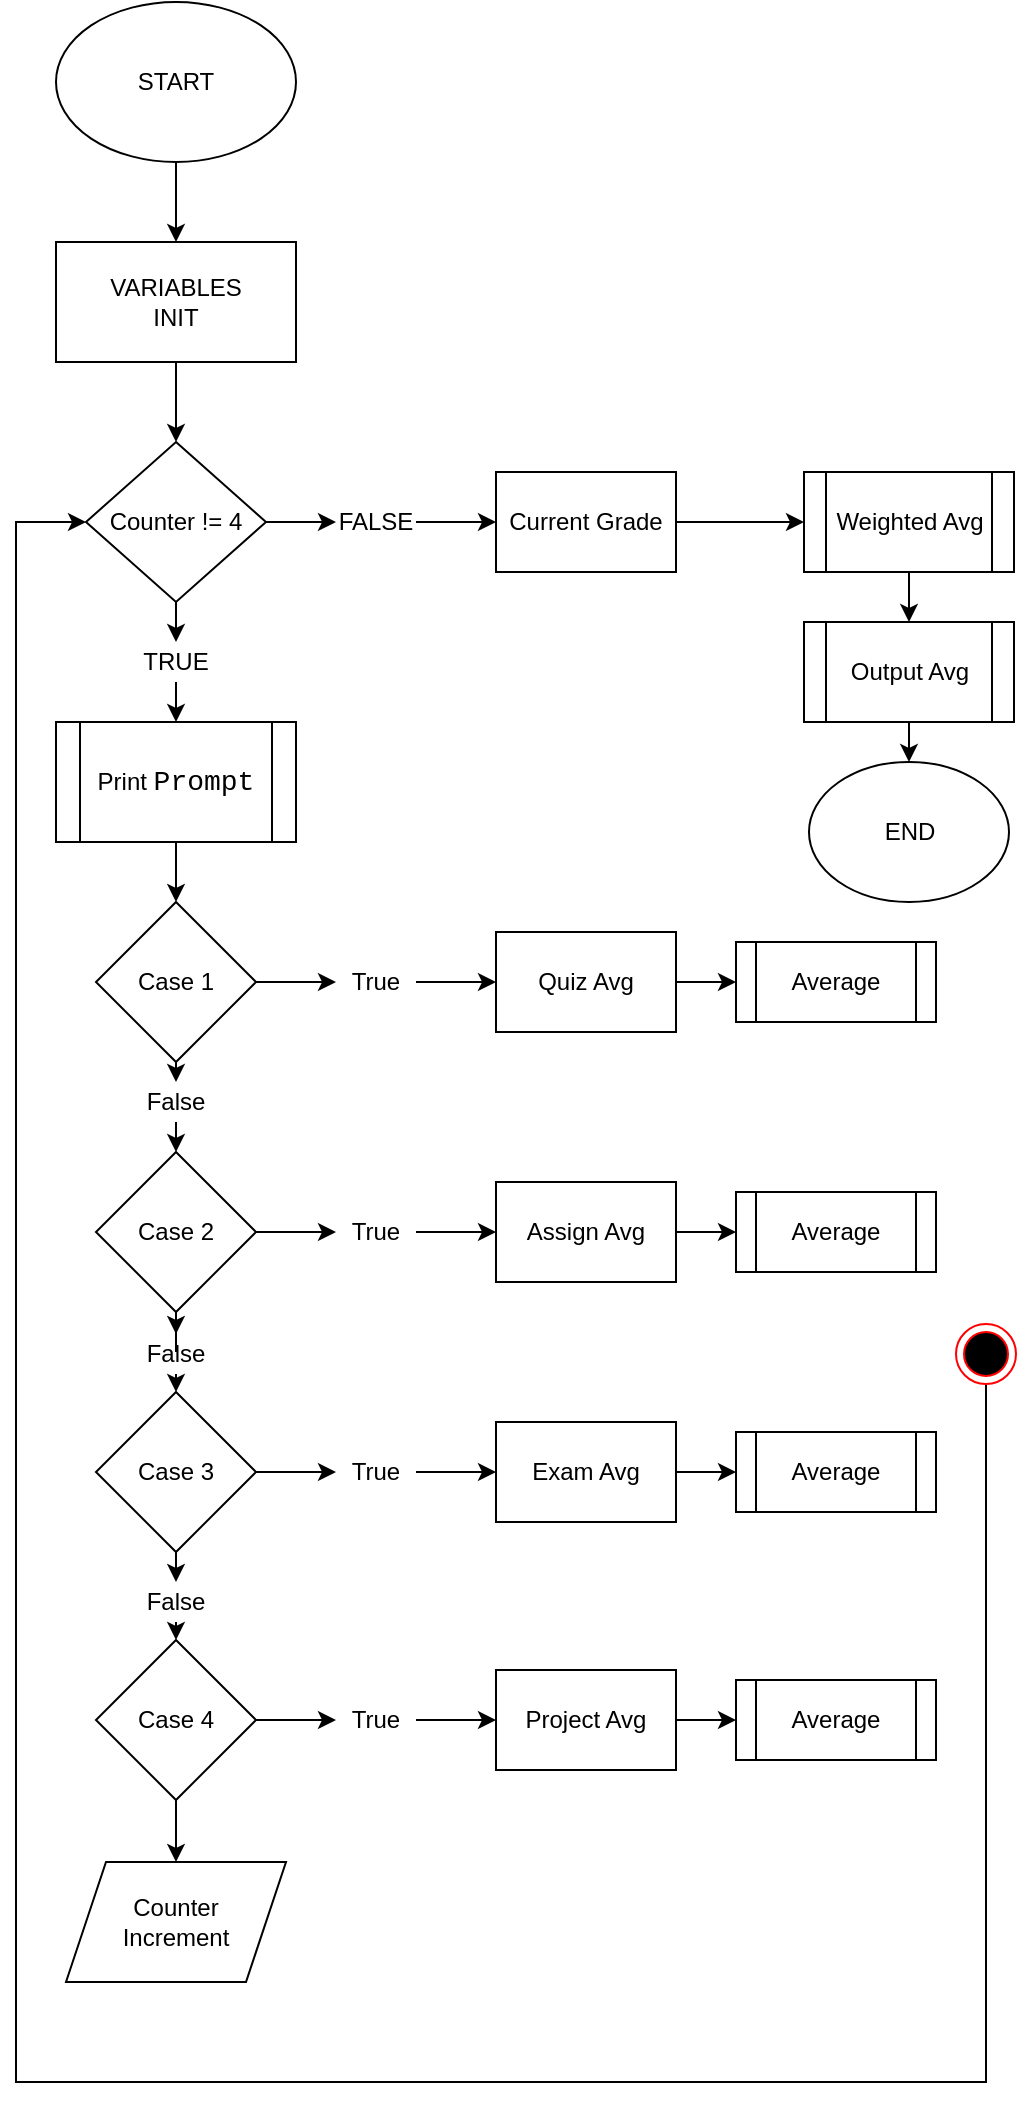 <mxfile version="14.4.8" type="github">
  <diagram id="DDlnrM6xIhdPocqMTLP7" name="Page-1">
    <mxGraphModel dx="1038" dy="580" grid="1" gridSize="10" guides="1" tooltips="1" connect="1" arrows="1" fold="1" page="1" pageScale="1" pageWidth="827" pageHeight="1169" math="0" shadow="0">
      <root>
        <mxCell id="0" />
        <mxCell id="1" parent="0" />
        <mxCell id="3lgUj6ZpfPvZA7XoHaoX-3" value="" style="edgeStyle=orthogonalEdgeStyle;rounded=0;orthogonalLoop=1;jettySize=auto;html=1;" edge="1" parent="1" source="3lgUj6ZpfPvZA7XoHaoX-1" target="3lgUj6ZpfPvZA7XoHaoX-2">
          <mxGeometry relative="1" as="geometry" />
        </mxCell>
        <mxCell id="3lgUj6ZpfPvZA7XoHaoX-1" value="START" style="ellipse;whiteSpace=wrap;html=1;" vertex="1" parent="1">
          <mxGeometry x="40" y="50" width="120" height="80" as="geometry" />
        </mxCell>
        <mxCell id="3lgUj6ZpfPvZA7XoHaoX-5" value="" style="edgeStyle=orthogonalEdgeStyle;rounded=0;orthogonalLoop=1;jettySize=auto;html=1;" edge="1" parent="1" source="3lgUj6ZpfPvZA7XoHaoX-2" target="3lgUj6ZpfPvZA7XoHaoX-4">
          <mxGeometry relative="1" as="geometry" />
        </mxCell>
        <mxCell id="3lgUj6ZpfPvZA7XoHaoX-2" value="VARIABLES&lt;br&gt;INIT" style="whiteSpace=wrap;html=1;" vertex="1" parent="1">
          <mxGeometry x="40" y="170" width="120" height="60" as="geometry" />
        </mxCell>
        <mxCell id="3lgUj6ZpfPvZA7XoHaoX-7" style="edgeStyle=orthogonalEdgeStyle;rounded=0;orthogonalLoop=1;jettySize=auto;html=1;exitX=0.5;exitY=1;exitDx=0;exitDy=0;entryX=0.5;entryY=0;entryDx=0;entryDy=0;" edge="1" parent="1" source="3lgUj6ZpfPvZA7XoHaoX-4" target="3lgUj6ZpfPvZA7XoHaoX-6">
          <mxGeometry relative="1" as="geometry" />
        </mxCell>
        <mxCell id="3lgUj6ZpfPvZA7XoHaoX-4" value="Counter != 4" style="rhombus;whiteSpace=wrap;html=1;" vertex="1" parent="1">
          <mxGeometry x="55" y="270" width="90" height="80" as="geometry" />
        </mxCell>
        <mxCell id="3lgUj6ZpfPvZA7XoHaoX-21" style="edgeStyle=orthogonalEdgeStyle;rounded=0;orthogonalLoop=1;jettySize=auto;html=1;exitX=0.5;exitY=1;exitDx=0;exitDy=0;entryX=0.5;entryY=0;entryDx=0;entryDy=0;" edge="1" parent="1" source="3lgUj6ZpfPvZA7XoHaoX-6" target="3lgUj6ZpfPvZA7XoHaoX-8">
          <mxGeometry relative="1" as="geometry" />
        </mxCell>
        <mxCell id="3lgUj6ZpfPvZA7XoHaoX-6" value="TRUE" style="text;html=1;strokeColor=none;fillColor=none;align=center;verticalAlign=middle;whiteSpace=wrap;rounded=0;" vertex="1" parent="1">
          <mxGeometry x="80" y="370" width="40" height="20" as="geometry" />
        </mxCell>
        <mxCell id="3lgUj6ZpfPvZA7XoHaoX-10" value="" style="edgeStyle=orthogonalEdgeStyle;rounded=0;orthogonalLoop=1;jettySize=auto;html=1;" edge="1" parent="1" source="3lgUj6ZpfPvZA7XoHaoX-8" target="3lgUj6ZpfPvZA7XoHaoX-9">
          <mxGeometry relative="1" as="geometry" />
        </mxCell>
        <mxCell id="3lgUj6ZpfPvZA7XoHaoX-8" value="Print&amp;nbsp;&lt;span style=&quot;background-color: rgb(255 , 255 , 255) ; font-family: &amp;#34;courier new&amp;#34; , &amp;#34;courier&amp;#34; , monospace , &amp;#34;arial&amp;#34; , sans-serif ; font-size: 14px ; text-align: left&quot;&gt;Prompt&lt;/span&gt;" style="shape=process;whiteSpace=wrap;html=1;backgroundOutline=1;" vertex="1" parent="1">
          <mxGeometry x="40" y="410" width="120" height="60" as="geometry" />
        </mxCell>
        <mxCell id="3lgUj6ZpfPvZA7XoHaoX-12" style="edgeStyle=orthogonalEdgeStyle;rounded=0;orthogonalLoop=1;jettySize=auto;html=1;exitX=1;exitY=0.5;exitDx=0;exitDy=0;entryX=0;entryY=0.5;entryDx=0;entryDy=0;" edge="1" parent="1" source="3lgUj6ZpfPvZA7XoHaoX-9" target="3lgUj6ZpfPvZA7XoHaoX-11">
          <mxGeometry relative="1" as="geometry" />
        </mxCell>
        <mxCell id="3lgUj6ZpfPvZA7XoHaoX-30" style="edgeStyle=orthogonalEdgeStyle;rounded=0;orthogonalLoop=1;jettySize=auto;html=1;exitX=0.5;exitY=1;exitDx=0;exitDy=0;entryX=0.5;entryY=0;entryDx=0;entryDy=0;" edge="1" parent="1" source="3lgUj6ZpfPvZA7XoHaoX-9" target="3lgUj6ZpfPvZA7XoHaoX-29">
          <mxGeometry relative="1" as="geometry" />
        </mxCell>
        <mxCell id="3lgUj6ZpfPvZA7XoHaoX-9" value="Case 1" style="rhombus;whiteSpace=wrap;html=1;" vertex="1" parent="1">
          <mxGeometry x="60" y="500" width="80" height="80" as="geometry" />
        </mxCell>
        <mxCell id="3lgUj6ZpfPvZA7XoHaoX-14" value="" style="edgeStyle=orthogonalEdgeStyle;rounded=0;orthogonalLoop=1;jettySize=auto;html=1;" edge="1" parent="1" source="3lgUj6ZpfPvZA7XoHaoX-11" target="3lgUj6ZpfPvZA7XoHaoX-13">
          <mxGeometry relative="1" as="geometry" />
        </mxCell>
        <mxCell id="3lgUj6ZpfPvZA7XoHaoX-11" value="True" style="text;html=1;strokeColor=none;fillColor=none;align=center;verticalAlign=middle;whiteSpace=wrap;rounded=0;" vertex="1" parent="1">
          <mxGeometry x="180" y="530" width="40" height="20" as="geometry" />
        </mxCell>
        <mxCell id="3lgUj6ZpfPvZA7XoHaoX-16" value="" style="edgeStyle=orthogonalEdgeStyle;rounded=0;orthogonalLoop=1;jettySize=auto;html=1;" edge="1" parent="1" source="3lgUj6ZpfPvZA7XoHaoX-13" target="3lgUj6ZpfPvZA7XoHaoX-15">
          <mxGeometry relative="1" as="geometry" />
        </mxCell>
        <mxCell id="3lgUj6ZpfPvZA7XoHaoX-13" value="Quiz Avg" style="whiteSpace=wrap;html=1;" vertex="1" parent="1">
          <mxGeometry x="260" y="515" width="90" height="50" as="geometry" />
        </mxCell>
        <mxCell id="3lgUj6ZpfPvZA7XoHaoX-15" value="Average" style="shape=process;whiteSpace=wrap;html=1;backgroundOutline=1;" vertex="1" parent="1">
          <mxGeometry x="380" y="520" width="100" height="40" as="geometry" />
        </mxCell>
        <mxCell id="3lgUj6ZpfPvZA7XoHaoX-56" style="edgeStyle=orthogonalEdgeStyle;rounded=0;orthogonalLoop=1;jettySize=auto;html=1;exitX=0.5;exitY=1;exitDx=0;exitDy=0;entryX=0;entryY=0.5;entryDx=0;entryDy=0;" edge="1" parent="1" source="3lgUj6ZpfPvZA7XoHaoX-17" target="3lgUj6ZpfPvZA7XoHaoX-4">
          <mxGeometry relative="1" as="geometry">
            <Array as="points">
              <mxPoint x="505" y="1090" />
              <mxPoint x="20" y="1090" />
              <mxPoint x="20" y="310" />
            </Array>
          </mxGeometry>
        </mxCell>
        <mxCell id="3lgUj6ZpfPvZA7XoHaoX-17" value="" style="ellipse;html=1;shape=endState;fillColor=#000000;strokeColor=#ff0000;" vertex="1" parent="1">
          <mxGeometry x="490" y="711" width="30" height="30" as="geometry" />
        </mxCell>
        <mxCell id="3lgUj6ZpfPvZA7XoHaoX-60" value="" style="edgeStyle=orthogonalEdgeStyle;rounded=0;orthogonalLoop=1;jettySize=auto;html=1;" edge="1" parent="1" source="3lgUj6ZpfPvZA7XoHaoX-19" target="3lgUj6ZpfPvZA7XoHaoX-59">
          <mxGeometry relative="1" as="geometry" />
        </mxCell>
        <mxCell id="3lgUj6ZpfPvZA7XoHaoX-19" value="FALSE" style="text;html=1;strokeColor=none;fillColor=none;align=center;verticalAlign=middle;whiteSpace=wrap;rounded=0;" vertex="1" parent="1">
          <mxGeometry x="180" y="300" width="40" height="20" as="geometry" />
        </mxCell>
        <mxCell id="3lgUj6ZpfPvZA7XoHaoX-20" value="" style="edgeStyle=orthogonalEdgeStyle;rounded=0;orthogonalLoop=1;jettySize=auto;html=1;" edge="1" parent="1" source="3lgUj6ZpfPvZA7XoHaoX-4" target="3lgUj6ZpfPvZA7XoHaoX-19">
          <mxGeometry relative="1" as="geometry" />
        </mxCell>
        <mxCell id="3lgUj6ZpfPvZA7XoHaoX-22" style="edgeStyle=orthogonalEdgeStyle;rounded=0;orthogonalLoop=1;jettySize=auto;html=1;exitX=1;exitY=0.5;exitDx=0;exitDy=0;entryX=0;entryY=0.5;entryDx=0;entryDy=0;" edge="1" parent="1" source="3lgUj6ZpfPvZA7XoHaoX-23" target="3lgUj6ZpfPvZA7XoHaoX-25">
          <mxGeometry relative="1" as="geometry" />
        </mxCell>
        <mxCell id="3lgUj6ZpfPvZA7XoHaoX-42" style="edgeStyle=orthogonalEdgeStyle;rounded=0;orthogonalLoop=1;jettySize=auto;html=1;exitX=0.5;exitY=1;exitDx=0;exitDy=0;" edge="1" parent="1" source="3lgUj6ZpfPvZA7XoHaoX-23" target="3lgUj6ZpfPvZA7XoHaoX-41">
          <mxGeometry relative="1" as="geometry" />
        </mxCell>
        <mxCell id="3lgUj6ZpfPvZA7XoHaoX-23" value="Case 2" style="rhombus;whiteSpace=wrap;html=1;" vertex="1" parent="1">
          <mxGeometry x="60" y="625" width="80" height="80" as="geometry" />
        </mxCell>
        <mxCell id="3lgUj6ZpfPvZA7XoHaoX-24" value="" style="edgeStyle=orthogonalEdgeStyle;rounded=0;orthogonalLoop=1;jettySize=auto;html=1;" edge="1" parent="1" source="3lgUj6ZpfPvZA7XoHaoX-25" target="3lgUj6ZpfPvZA7XoHaoX-27">
          <mxGeometry relative="1" as="geometry" />
        </mxCell>
        <mxCell id="3lgUj6ZpfPvZA7XoHaoX-25" value="True" style="text;html=1;strokeColor=none;fillColor=none;align=center;verticalAlign=middle;whiteSpace=wrap;rounded=0;" vertex="1" parent="1">
          <mxGeometry x="180" y="655" width="40" height="20" as="geometry" />
        </mxCell>
        <mxCell id="3lgUj6ZpfPvZA7XoHaoX-26" value="" style="edgeStyle=orthogonalEdgeStyle;rounded=0;orthogonalLoop=1;jettySize=auto;html=1;" edge="1" parent="1" source="3lgUj6ZpfPvZA7XoHaoX-27" target="3lgUj6ZpfPvZA7XoHaoX-28">
          <mxGeometry relative="1" as="geometry" />
        </mxCell>
        <mxCell id="3lgUj6ZpfPvZA7XoHaoX-27" value="Assign Avg" style="whiteSpace=wrap;html=1;" vertex="1" parent="1">
          <mxGeometry x="260" y="640" width="90" height="50" as="geometry" />
        </mxCell>
        <mxCell id="3lgUj6ZpfPvZA7XoHaoX-28" value="Average" style="shape=process;whiteSpace=wrap;html=1;backgroundOutline=1;" vertex="1" parent="1">
          <mxGeometry x="380" y="645" width="100" height="40" as="geometry" />
        </mxCell>
        <mxCell id="3lgUj6ZpfPvZA7XoHaoX-31" style="edgeStyle=orthogonalEdgeStyle;rounded=0;orthogonalLoop=1;jettySize=auto;html=1;exitX=0.5;exitY=1;exitDx=0;exitDy=0;entryX=0.5;entryY=0;entryDx=0;entryDy=0;" edge="1" parent="1" source="3lgUj6ZpfPvZA7XoHaoX-29" target="3lgUj6ZpfPvZA7XoHaoX-23">
          <mxGeometry relative="1" as="geometry" />
        </mxCell>
        <mxCell id="3lgUj6ZpfPvZA7XoHaoX-29" value="False" style="text;html=1;strokeColor=none;fillColor=none;align=center;verticalAlign=middle;whiteSpace=wrap;rounded=0;" vertex="1" parent="1">
          <mxGeometry x="80" y="590" width="40" height="20" as="geometry" />
        </mxCell>
        <mxCell id="3lgUj6ZpfPvZA7XoHaoX-34" style="edgeStyle=orthogonalEdgeStyle;rounded=0;orthogonalLoop=1;jettySize=auto;html=1;exitX=1;exitY=0.5;exitDx=0;exitDy=0;entryX=0;entryY=0.5;entryDx=0;entryDy=0;" edge="1" parent="1" source="3lgUj6ZpfPvZA7XoHaoX-35" target="3lgUj6ZpfPvZA7XoHaoX-37">
          <mxGeometry relative="1" as="geometry" />
        </mxCell>
        <mxCell id="3lgUj6ZpfPvZA7XoHaoX-55" style="edgeStyle=orthogonalEdgeStyle;rounded=0;orthogonalLoop=1;jettySize=auto;html=1;exitX=0.5;exitY=1;exitDx=0;exitDy=0;entryX=0.5;entryY=0;entryDx=0;entryDy=0;" edge="1" parent="1" source="3lgUj6ZpfPvZA7XoHaoX-35" target="3lgUj6ZpfPvZA7XoHaoX-52">
          <mxGeometry relative="1" as="geometry" />
        </mxCell>
        <mxCell id="3lgUj6ZpfPvZA7XoHaoX-35" value="Case 3" style="rhombus;whiteSpace=wrap;html=1;" vertex="1" parent="1">
          <mxGeometry x="60" y="745" width="80" height="80" as="geometry" />
        </mxCell>
        <mxCell id="3lgUj6ZpfPvZA7XoHaoX-36" value="" style="edgeStyle=orthogonalEdgeStyle;rounded=0;orthogonalLoop=1;jettySize=auto;html=1;" edge="1" parent="1" source="3lgUj6ZpfPvZA7XoHaoX-37" target="3lgUj6ZpfPvZA7XoHaoX-39">
          <mxGeometry relative="1" as="geometry" />
        </mxCell>
        <mxCell id="3lgUj6ZpfPvZA7XoHaoX-37" value="True" style="text;html=1;strokeColor=none;fillColor=none;align=center;verticalAlign=middle;whiteSpace=wrap;rounded=0;" vertex="1" parent="1">
          <mxGeometry x="180" y="775" width="40" height="20" as="geometry" />
        </mxCell>
        <mxCell id="3lgUj6ZpfPvZA7XoHaoX-38" value="" style="edgeStyle=orthogonalEdgeStyle;rounded=0;orthogonalLoop=1;jettySize=auto;html=1;" edge="1" parent="1" source="3lgUj6ZpfPvZA7XoHaoX-39" target="3lgUj6ZpfPvZA7XoHaoX-40">
          <mxGeometry relative="1" as="geometry" />
        </mxCell>
        <mxCell id="3lgUj6ZpfPvZA7XoHaoX-39" value="Exam Avg" style="whiteSpace=wrap;html=1;" vertex="1" parent="1">
          <mxGeometry x="260" y="760" width="90" height="50" as="geometry" />
        </mxCell>
        <mxCell id="3lgUj6ZpfPvZA7XoHaoX-40" value="Average" style="shape=process;whiteSpace=wrap;html=1;backgroundOutline=1;" vertex="1" parent="1">
          <mxGeometry x="380" y="765" width="100" height="40" as="geometry" />
        </mxCell>
        <mxCell id="3lgUj6ZpfPvZA7XoHaoX-43" style="edgeStyle=orthogonalEdgeStyle;rounded=0;orthogonalLoop=1;jettySize=auto;html=1;exitX=0.5;exitY=1;exitDx=0;exitDy=0;entryX=0.5;entryY=0;entryDx=0;entryDy=0;" edge="1" parent="1" source="3lgUj6ZpfPvZA7XoHaoX-41" target="3lgUj6ZpfPvZA7XoHaoX-35">
          <mxGeometry relative="1" as="geometry" />
        </mxCell>
        <mxCell id="3lgUj6ZpfPvZA7XoHaoX-41" value="False" style="text;html=1;strokeColor=none;fillColor=none;align=center;verticalAlign=middle;whiteSpace=wrap;rounded=0;" vertex="1" parent="1">
          <mxGeometry x="80" y="716" width="40" height="20" as="geometry" />
        </mxCell>
        <mxCell id="3lgUj6ZpfPvZA7XoHaoX-44" style="edgeStyle=orthogonalEdgeStyle;rounded=0;orthogonalLoop=1;jettySize=auto;html=1;exitX=1;exitY=0.5;exitDx=0;exitDy=0;entryX=0;entryY=0.5;entryDx=0;entryDy=0;" edge="1" parent="1" source="3lgUj6ZpfPvZA7XoHaoX-45" target="3lgUj6ZpfPvZA7XoHaoX-47">
          <mxGeometry relative="1" as="geometry" />
        </mxCell>
        <mxCell id="3lgUj6ZpfPvZA7XoHaoX-58" value="" style="edgeStyle=orthogonalEdgeStyle;rounded=0;orthogonalLoop=1;jettySize=auto;html=1;" edge="1" parent="1" source="3lgUj6ZpfPvZA7XoHaoX-45" target="3lgUj6ZpfPvZA7XoHaoX-57">
          <mxGeometry relative="1" as="geometry" />
        </mxCell>
        <mxCell id="3lgUj6ZpfPvZA7XoHaoX-45" value="Case 4" style="rhombus;whiteSpace=wrap;html=1;" vertex="1" parent="1">
          <mxGeometry x="60" y="869" width="80" height="80" as="geometry" />
        </mxCell>
        <mxCell id="3lgUj6ZpfPvZA7XoHaoX-46" value="" style="edgeStyle=orthogonalEdgeStyle;rounded=0;orthogonalLoop=1;jettySize=auto;html=1;" edge="1" parent="1" source="3lgUj6ZpfPvZA7XoHaoX-47" target="3lgUj6ZpfPvZA7XoHaoX-49">
          <mxGeometry relative="1" as="geometry" />
        </mxCell>
        <mxCell id="3lgUj6ZpfPvZA7XoHaoX-47" value="True" style="text;html=1;strokeColor=none;fillColor=none;align=center;verticalAlign=middle;whiteSpace=wrap;rounded=0;" vertex="1" parent="1">
          <mxGeometry x="180" y="899" width="40" height="20" as="geometry" />
        </mxCell>
        <mxCell id="3lgUj6ZpfPvZA7XoHaoX-48" value="" style="edgeStyle=orthogonalEdgeStyle;rounded=0;orthogonalLoop=1;jettySize=auto;html=1;" edge="1" parent="1" source="3lgUj6ZpfPvZA7XoHaoX-49" target="3lgUj6ZpfPvZA7XoHaoX-50">
          <mxGeometry relative="1" as="geometry" />
        </mxCell>
        <mxCell id="3lgUj6ZpfPvZA7XoHaoX-49" value="Project Avg" style="whiteSpace=wrap;html=1;" vertex="1" parent="1">
          <mxGeometry x="260" y="884" width="90" height="50" as="geometry" />
        </mxCell>
        <mxCell id="3lgUj6ZpfPvZA7XoHaoX-50" value="Average" style="shape=process;whiteSpace=wrap;html=1;backgroundOutline=1;" vertex="1" parent="1">
          <mxGeometry x="380" y="889" width="100" height="40" as="geometry" />
        </mxCell>
        <mxCell id="3lgUj6ZpfPvZA7XoHaoX-51" style="edgeStyle=orthogonalEdgeStyle;rounded=0;orthogonalLoop=1;jettySize=auto;html=1;exitX=0.5;exitY=1;exitDx=0;exitDy=0;entryX=0.5;entryY=0;entryDx=0;entryDy=0;" edge="1" parent="1" source="3lgUj6ZpfPvZA7XoHaoX-52" target="3lgUj6ZpfPvZA7XoHaoX-45">
          <mxGeometry relative="1" as="geometry" />
        </mxCell>
        <mxCell id="3lgUj6ZpfPvZA7XoHaoX-52" value="False" style="text;html=1;strokeColor=none;fillColor=none;align=center;verticalAlign=middle;whiteSpace=wrap;rounded=0;" vertex="1" parent="1">
          <mxGeometry x="80" y="840" width="40" height="20" as="geometry" />
        </mxCell>
        <mxCell id="3lgUj6ZpfPvZA7XoHaoX-57" value="Counter &lt;br&gt;Increment" style="shape=parallelogram;perimeter=parallelogramPerimeter;whiteSpace=wrap;html=1;fixedSize=1;" vertex="1" parent="1">
          <mxGeometry x="45" y="980" width="110" height="60" as="geometry" />
        </mxCell>
        <mxCell id="3lgUj6ZpfPvZA7XoHaoX-62" value="" style="edgeStyle=orthogonalEdgeStyle;rounded=0;orthogonalLoop=1;jettySize=auto;html=1;" edge="1" parent="1" source="3lgUj6ZpfPvZA7XoHaoX-59" target="3lgUj6ZpfPvZA7XoHaoX-61">
          <mxGeometry relative="1" as="geometry" />
        </mxCell>
        <mxCell id="3lgUj6ZpfPvZA7XoHaoX-59" value="Current Grade" style="whiteSpace=wrap;html=1;" vertex="1" parent="1">
          <mxGeometry x="260" y="285" width="90" height="50" as="geometry" />
        </mxCell>
        <mxCell id="3lgUj6ZpfPvZA7XoHaoX-64" value="" style="edgeStyle=orthogonalEdgeStyle;rounded=0;orthogonalLoop=1;jettySize=auto;html=1;" edge="1" parent="1" source="3lgUj6ZpfPvZA7XoHaoX-61" target="3lgUj6ZpfPvZA7XoHaoX-63">
          <mxGeometry relative="1" as="geometry" />
        </mxCell>
        <mxCell id="3lgUj6ZpfPvZA7XoHaoX-61" value="Weighted Avg" style="shape=process;whiteSpace=wrap;html=1;backgroundOutline=1;" vertex="1" parent="1">
          <mxGeometry x="414" y="285" width="105" height="50" as="geometry" />
        </mxCell>
        <mxCell id="3lgUj6ZpfPvZA7XoHaoX-68" style="edgeStyle=orthogonalEdgeStyle;rounded=0;orthogonalLoop=1;jettySize=auto;html=1;exitX=0.5;exitY=1;exitDx=0;exitDy=0;entryX=0.5;entryY=0;entryDx=0;entryDy=0;" edge="1" parent="1" source="3lgUj6ZpfPvZA7XoHaoX-63" target="3lgUj6ZpfPvZA7XoHaoX-67">
          <mxGeometry relative="1" as="geometry" />
        </mxCell>
        <mxCell id="3lgUj6ZpfPvZA7XoHaoX-63" value="Output Avg" style="shape=process;whiteSpace=wrap;html=1;backgroundOutline=1;" vertex="1" parent="1">
          <mxGeometry x="414" y="360" width="105" height="50" as="geometry" />
        </mxCell>
        <mxCell id="3lgUj6ZpfPvZA7XoHaoX-67" value="END" style="ellipse;whiteSpace=wrap;html=1;" vertex="1" parent="1">
          <mxGeometry x="416.5" y="430" width="100" height="70" as="geometry" />
        </mxCell>
      </root>
    </mxGraphModel>
  </diagram>
</mxfile>
